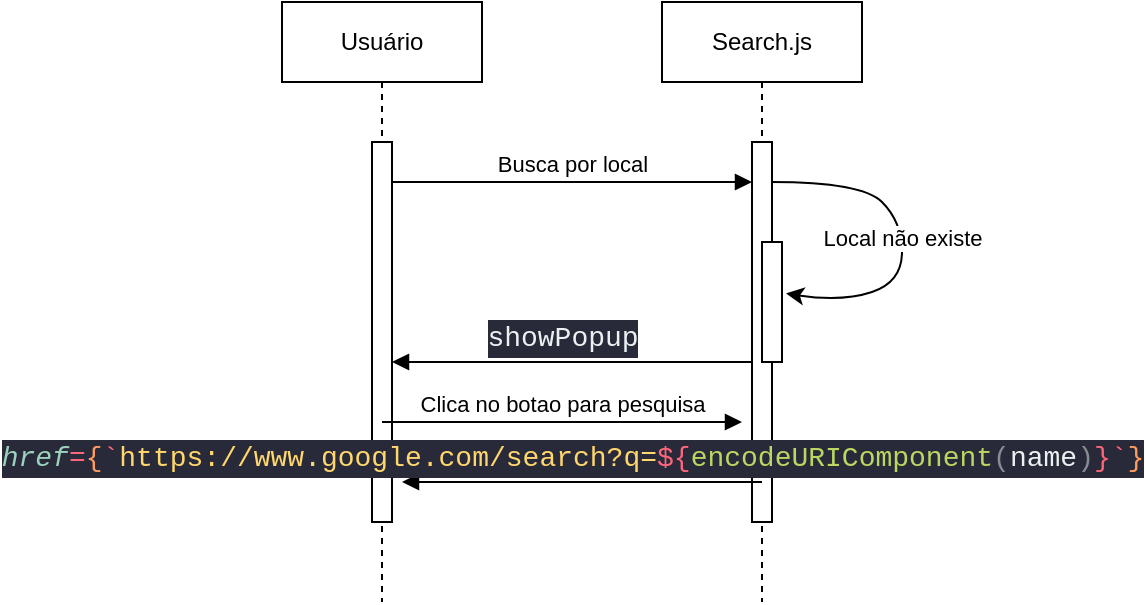<mxfile version="24.7.5">
  <diagram name="Página-1" id="30S28V-sfpHmcAIecQgn">
    <mxGraphModel dx="792" dy="1188" grid="1" gridSize="10" guides="1" tooltips="1" connect="1" arrows="1" fold="1" page="1" pageScale="1" pageWidth="827" pageHeight="1169" math="0" shadow="0">
      <root>
        <mxCell id="0" />
        <mxCell id="1" parent="0" />
        <mxCell id="teBmgloNEacWPZcQMbZP-2" value="Usuário" style="shape=umlLifeline;perimeter=lifelinePerimeter;whiteSpace=wrap;html=1;container=0;dropTarget=0;collapsible=0;recursiveResize=0;outlineConnect=0;portConstraint=eastwest;newEdgeStyle={&quot;edgeStyle&quot;:&quot;elbowEdgeStyle&quot;,&quot;elbow&quot;:&quot;vertical&quot;,&quot;curved&quot;:0,&quot;rounded&quot;:0};" parent="1" vertex="1">
          <mxGeometry x="259" y="110" width="100" height="300" as="geometry" />
        </mxCell>
        <mxCell id="teBmgloNEacWPZcQMbZP-3" value="" style="html=1;points=[];perimeter=orthogonalPerimeter;outlineConnect=0;targetShapes=umlLifeline;portConstraint=eastwest;newEdgeStyle={&quot;edgeStyle&quot;:&quot;elbowEdgeStyle&quot;,&quot;elbow&quot;:&quot;vertical&quot;,&quot;curved&quot;:0,&quot;rounded&quot;:0};" parent="teBmgloNEacWPZcQMbZP-2" vertex="1">
          <mxGeometry x="45" y="70" width="10" height="190" as="geometry" />
        </mxCell>
        <mxCell id="teBmgloNEacWPZcQMbZP-4" value="Search.js" style="shape=umlLifeline;perimeter=lifelinePerimeter;whiteSpace=wrap;html=1;container=0;dropTarget=0;collapsible=0;recursiveResize=0;outlineConnect=0;portConstraint=eastwest;newEdgeStyle={&quot;edgeStyle&quot;:&quot;elbowEdgeStyle&quot;,&quot;elbow&quot;:&quot;vertical&quot;,&quot;curved&quot;:0,&quot;rounded&quot;:0};" parent="1" vertex="1">
          <mxGeometry x="449" y="110" width="100" height="300" as="geometry" />
        </mxCell>
        <mxCell id="teBmgloNEacWPZcQMbZP-5" value="" style="html=1;points=[];perimeter=orthogonalPerimeter;outlineConnect=0;targetShapes=umlLifeline;portConstraint=eastwest;newEdgeStyle={&quot;edgeStyle&quot;:&quot;elbowEdgeStyle&quot;,&quot;elbow&quot;:&quot;vertical&quot;,&quot;curved&quot;:0,&quot;rounded&quot;:0};" parent="teBmgloNEacWPZcQMbZP-4" vertex="1">
          <mxGeometry x="45" y="70" width="10" height="190" as="geometry" />
        </mxCell>
        <mxCell id="teBmgloNEacWPZcQMbZP-15" value="Busca por local" style="html=1;verticalAlign=bottom;endArrow=block;edgeStyle=elbowEdgeStyle;elbow=vertical;curved=0;rounded=0;" parent="1" source="teBmgloNEacWPZcQMbZP-3" target="teBmgloNEacWPZcQMbZP-5" edge="1">
          <mxGeometry x="0.002" relative="1" as="geometry">
            <mxPoint x="319" y="200" as="sourcePoint" />
            <Array as="points">
              <mxPoint x="414" y="200" />
            </Array>
            <mxPoint x="489" y="200" as="targetPoint" />
            <mxPoint as="offset" />
          </mxGeometry>
        </mxCell>
        <mxCell id="teBmgloNEacWPZcQMbZP-16" value="&lt;div style=&quot;color: rgb(234, 242, 241); background-color: rgb(40, 42, 58); font-family: Consolas, &amp;quot;Courier New&amp;quot;, monospace; font-size: 14px; line-height: 19px; white-space-collapse: preserve;&quot;&gt;showPopup&lt;/div&gt;" style="html=1;verticalAlign=bottom;endArrow=block;edgeStyle=elbowEdgeStyle;elbow=vertical;curved=0;rounded=0;" parent="1" edge="1">
          <mxGeometry x="0.244" relative="1" as="geometry">
            <mxPoint x="449" y="290" as="sourcePoint" />
            <Array as="points">
              <mxPoint x="494" y="290" />
            </Array>
            <mxPoint x="314.0" y="290" as="targetPoint" />
            <mxPoint as="offset" />
          </mxGeometry>
        </mxCell>
        <mxCell id="_Tzph0EAAF1RlF3fVMPD-2" value="" style="rounded=0;whiteSpace=wrap;html=1;" parent="1" vertex="1">
          <mxGeometry x="499" y="230" width="10" height="60" as="geometry" />
        </mxCell>
        <mxCell id="_Tzph0EAAF1RlF3fVMPD-3" value="Local não existe" style="curved=1;endArrow=classic;html=1;rounded=0;entryX=1.203;entryY=0.429;entryDx=0;entryDy=0;entryPerimeter=0;" parent="1" source="teBmgloNEacWPZcQMbZP-5" target="_Tzph0EAAF1RlF3fVMPD-2" edge="1">
          <mxGeometry width="50" height="50" relative="1" as="geometry">
            <mxPoint x="509" y="200" as="sourcePoint" />
            <mxPoint x="559" y="150" as="targetPoint" />
            <Array as="points">
              <mxPoint x="549" y="200" />
              <mxPoint x="569" y="220" />
              <mxPoint x="569" y="250" />
              <mxPoint x="539" y="260" />
            </Array>
          </mxGeometry>
        </mxCell>
        <mxCell id="_Tzph0EAAF1RlF3fVMPD-4" value="Clica no botao para pesquisa" style="html=1;verticalAlign=bottom;endArrow=block;edgeStyle=elbowEdgeStyle;elbow=vertical;curved=0;rounded=0;" parent="1" edge="1">
          <mxGeometry x="0.002" relative="1" as="geometry">
            <mxPoint x="309" y="320" as="sourcePoint" />
            <Array as="points">
              <mxPoint x="409" y="320" />
            </Array>
            <mxPoint x="489" y="320" as="targetPoint" />
            <mxPoint as="offset" />
          </mxGeometry>
        </mxCell>
        <mxCell id="_Tzph0EAAF1RlF3fVMPD-5" value="&lt;div style=&quot;color: rgb(234, 242, 241); background-color: rgb(40, 42, 58); font-family: Consolas, &amp;quot;Courier New&amp;quot;, monospace; font-size: 14px; line-height: 19px; white-space-collapse: preserve;&quot;&gt;&lt;span style=&quot;color: #9cd1bb;font-style: italic;&quot;&gt;href&lt;/span&gt;&lt;span style=&quot;color: #ff657a;&quot;&gt;=&lt;/span&gt;&lt;span style=&quot;color: #ff9b5e;&quot;&gt;{&lt;/span&gt;&lt;span style=&quot;color: #ff657a;&quot;&gt;`&lt;/span&gt;&lt;span style=&quot;color: #ffd76d;&quot;&gt;https://www.google.com/search?q=&lt;/span&gt;&lt;span style=&quot;color: #ff657a;&quot;&gt;${&lt;/span&gt;&lt;span style=&quot;color: #bad761;&quot;&gt;encodeURIComponent&lt;/span&gt;&lt;span style=&quot;color: #888d94;&quot;&gt;(&lt;/span&gt;name&lt;span style=&quot;color: #888d94;&quot;&gt;)&lt;/span&gt;&lt;span style=&quot;color: #ff657a;&quot;&gt;}&lt;/span&gt;&lt;span style=&quot;color: #ff657a;&quot;&gt;`&lt;/span&gt;&lt;span style=&quot;color: #ff9b5e;&quot;&gt;}&lt;/span&gt;&lt;/div&gt;" style="html=1;verticalAlign=bottom;endArrow=block;edgeStyle=elbowEdgeStyle;elbow=vertical;curved=0;rounded=0;" parent="1" edge="1">
          <mxGeometry x="0.244" relative="1" as="geometry">
            <mxPoint x="454" y="350" as="sourcePoint" />
            <Array as="points">
              <mxPoint x="499" y="350" />
            </Array>
            <mxPoint x="319.0" y="350" as="targetPoint" />
            <mxPoint as="offset" />
          </mxGeometry>
        </mxCell>
      </root>
    </mxGraphModel>
  </diagram>
</mxfile>

